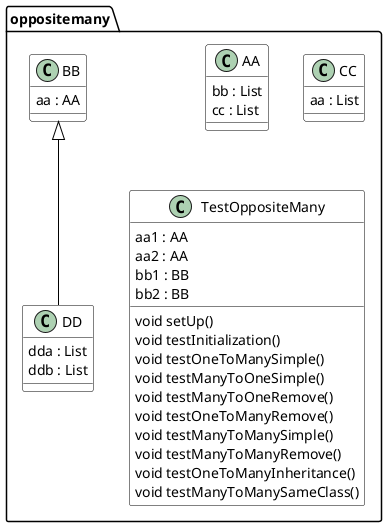 @startuml

skinparam class {
	BackgroundColor White
	ArrowColor Black
	BorderColor Black
}
package oppositemany {
	class	AA {
		bb : List
		cc : List
	}
	class	BB {
		aa : AA
	}
	class	CC {
		aa : List
	}
	class	DD {
		dda : List
		ddb : List
	}
	class	TestOppositeMany {
		aa1 : AA
		aa2 : AA
		bb1 : BB
		bb2 : BB
		void setUp()
		void testInitialization()
		void testOneToManySimple()
		void testManyToOneSimple()
		void testManyToOneRemove()
		void testOneToManyRemove()
		void testManyToManySimple()
		void testManyToManyRemove()
		void testOneToManyInheritance()
		void testManyToManySameClass()
	}
}
BB <|-- DD      
@enduml
